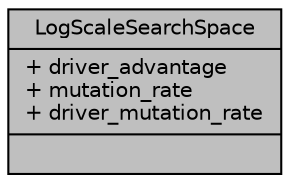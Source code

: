 digraph "LogScaleSearchSpace"
{
  edge [fontname="Helvetica",fontsize="10",labelfontname="Helvetica",labelfontsize="10"];
  node [fontname="Helvetica",fontsize="10",shape=record];
  Node1 [label="{LogScaleSearchSpace\n|+ driver_advantage\l+ mutation_rate\l+ driver_mutation_rate\l|}",height=0.2,width=0.4,color="black", fillcolor="grey75", style="filled", fontcolor="black"];
}
